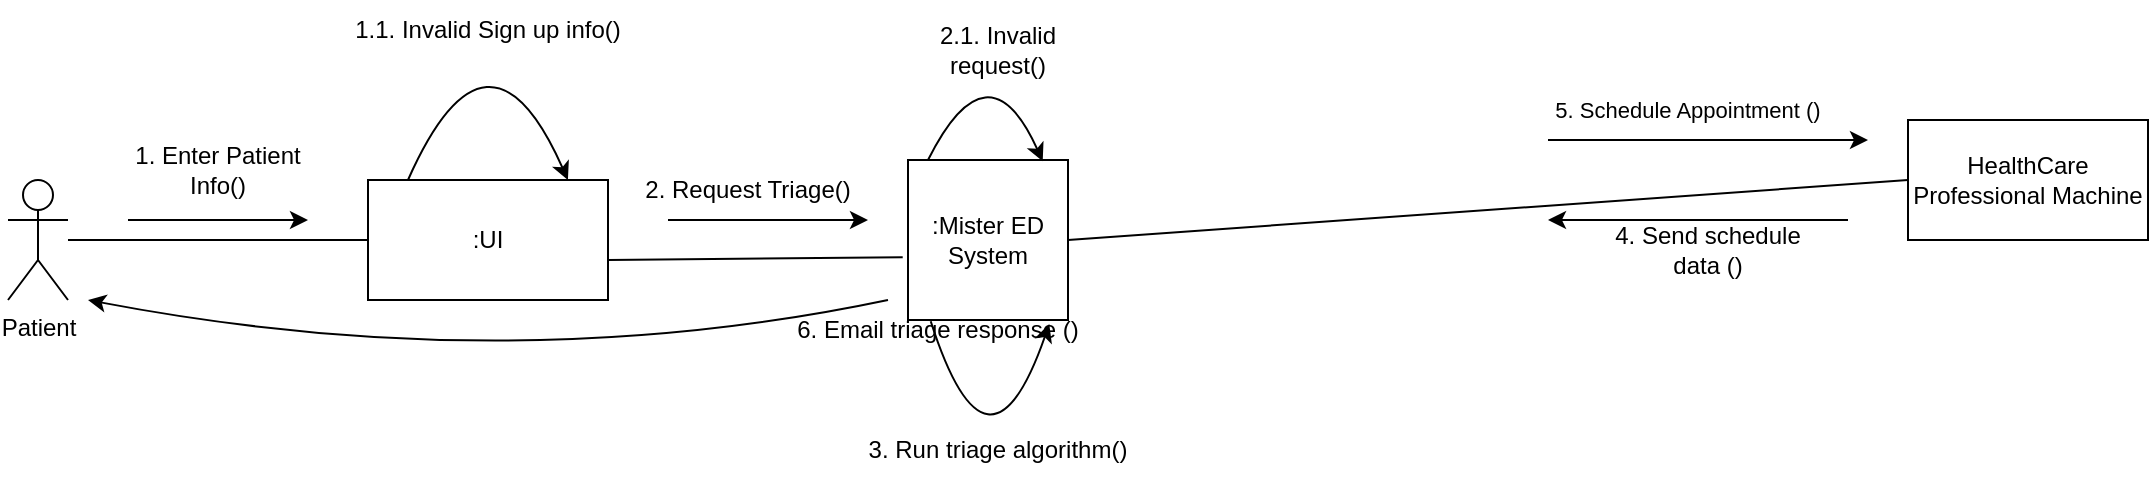 <mxfile version="24.7.17">
  <diagram name="Page-1" id="TVXYd4DqbVSWxKjauSj4">
    <mxGraphModel dx="934" dy="539" grid="1" gridSize="10" guides="1" tooltips="1" connect="1" arrows="1" fold="1" page="1" pageScale="1" pageWidth="850" pageHeight="1100" background="#FFFFFF" math="0" shadow="0">
      <root>
        <mxCell id="0" />
        <mxCell id="1" parent="0" />
        <mxCell id="E7HtelMShyUas9rmYbfo-1" value="Patient" style="shape=umlActor;verticalLabelPosition=bottom;verticalAlign=top;html=1;outlineConnect=0;" parent="1" vertex="1">
          <mxGeometry x="40" y="200" width="30" height="60" as="geometry" />
        </mxCell>
        <mxCell id="E7HtelMShyUas9rmYbfo-3" value=":UI" style="rounded=0;whiteSpace=wrap;html=1;" parent="1" vertex="1">
          <mxGeometry x="220" y="200" width="120" height="60" as="geometry" />
        </mxCell>
        <mxCell id="E7HtelMShyUas9rmYbfo-8" value="" style="endArrow=classic;html=1;rounded=0;curved=1;entryX=0.833;entryY=0;entryDx=0;entryDy=0;entryPerimeter=0;" parent="1" target="E7HtelMShyUas9rmYbfo-3" edge="1">
          <mxGeometry width="50" height="50" relative="1" as="geometry">
            <mxPoint x="240" y="200" as="sourcePoint" />
            <mxPoint x="250" y="90" as="targetPoint" />
            <Array as="points">
              <mxPoint x="280" y="110" />
            </Array>
          </mxGeometry>
        </mxCell>
        <mxCell id="E7HtelMShyUas9rmYbfo-9" value="1.1. Invalid Sign up info()" style="text;html=1;align=center;verticalAlign=middle;whiteSpace=wrap;rounded=0;" parent="1" vertex="1">
          <mxGeometry x="210" y="110" width="140" height="30" as="geometry" />
        </mxCell>
        <mxCell id="E7HtelMShyUas9rmYbfo-13" value=":Mister ED System" style="whiteSpace=wrap;html=1;aspect=fixed;" parent="1" vertex="1">
          <mxGeometry x="490" y="190" width="80" height="80" as="geometry" />
        </mxCell>
        <mxCell id="E7HtelMShyUas9rmYbfo-14" value="" style="endArrow=classic;html=1;rounded=0;curved=1;entryX=0.842;entryY=0.008;entryDx=0;entryDy=0;entryPerimeter=0;" parent="1" target="E7HtelMShyUas9rmYbfo-13" edge="1">
          <mxGeometry width="50" height="50" relative="1" as="geometry">
            <mxPoint x="500" y="190" as="sourcePoint" />
            <mxPoint x="550" y="140" as="targetPoint" />
            <Array as="points">
              <mxPoint x="530" y="130" />
            </Array>
          </mxGeometry>
        </mxCell>
        <mxCell id="E7HtelMShyUas9rmYbfo-17" value="2.1. Invalid request()" style="text;html=1;align=center;verticalAlign=middle;whiteSpace=wrap;rounded=0;" parent="1" vertex="1">
          <mxGeometry x="490" y="120" width="90" height="30" as="geometry" />
        </mxCell>
        <mxCell id="E7HtelMShyUas9rmYbfo-19" value="" style="endArrow=classic;html=1;rounded=0;exitX=0.142;exitY=1.008;exitDx=0;exitDy=0;curved=1;entryX=0.883;entryY=1.025;entryDx=0;entryDy=0;entryPerimeter=0;exitPerimeter=0;" parent="1" source="E7HtelMShyUas9rmYbfo-13" target="E7HtelMShyUas9rmYbfo-13" edge="1">
          <mxGeometry width="50" height="50" relative="1" as="geometry">
            <mxPoint x="530" y="320" as="sourcePoint" />
            <mxPoint x="570" y="280" as="targetPoint" />
            <Array as="points">
              <mxPoint x="530" y="360" />
            </Array>
          </mxGeometry>
        </mxCell>
        <mxCell id="E7HtelMShyUas9rmYbfo-20" value="3. Run triage algorithm()" style="text;html=1;align=center;verticalAlign=middle;whiteSpace=wrap;rounded=0;" parent="1" vertex="1">
          <mxGeometry x="450" y="320" width="170" height="30" as="geometry" />
        </mxCell>
        <mxCell id="E7HtelMShyUas9rmYbfo-35" value="" style="endArrow=none;html=1;rounded=0;entryX=-0.033;entryY=0.608;entryDx=0;entryDy=0;entryPerimeter=0;" parent="1" target="E7HtelMShyUas9rmYbfo-13" edge="1">
          <mxGeometry width="50" height="50" relative="1" as="geometry">
            <mxPoint x="340" y="240" as="sourcePoint" />
            <mxPoint x="390" y="190" as="targetPoint" />
          </mxGeometry>
        </mxCell>
        <mxCell id="E7HtelMShyUas9rmYbfo-36" value="2. Request Triage()" style="text;html=1;align=center;verticalAlign=middle;whiteSpace=wrap;rounded=0;" parent="1" vertex="1">
          <mxGeometry x="350" y="190" width="120" height="30" as="geometry" />
        </mxCell>
        <mxCell id="E7HtelMShyUas9rmYbfo-37" value="" style="endArrow=classic;html=1;rounded=0;" parent="1" edge="1">
          <mxGeometry width="50" height="50" relative="1" as="geometry">
            <mxPoint x="370" y="220" as="sourcePoint" />
            <mxPoint x="470" y="220" as="targetPoint" />
          </mxGeometry>
        </mxCell>
        <mxCell id="E7HtelMShyUas9rmYbfo-38" value="" style="endArrow=classic;html=1;rounded=0;curved=1;" parent="1" edge="1">
          <mxGeometry width="50" height="50" relative="1" as="geometry">
            <mxPoint x="480" y="260" as="sourcePoint" />
            <mxPoint x="80" y="260" as="targetPoint" />
            <Array as="points">
              <mxPoint x="290" y="300" />
            </Array>
          </mxGeometry>
        </mxCell>
        <mxCell id="E7HtelMShyUas9rmYbfo-42" value="" style="endArrow=none;html=1;rounded=0;entryX=0;entryY=0.5;entryDx=0;entryDy=0;" parent="1" source="E7HtelMShyUas9rmYbfo-1" target="E7HtelMShyUas9rmYbfo-3" edge="1">
          <mxGeometry width="50" height="50" relative="1" as="geometry">
            <mxPoint x="270" y="260" as="sourcePoint" />
            <mxPoint x="320" y="210" as="targetPoint" />
          </mxGeometry>
        </mxCell>
        <mxCell id="E7HtelMShyUas9rmYbfo-43" value="" style="endArrow=classic;html=1;rounded=0;" parent="1" edge="1">
          <mxGeometry width="50" height="50" relative="1" as="geometry">
            <mxPoint x="100" y="220" as="sourcePoint" />
            <mxPoint x="190" y="220" as="targetPoint" />
          </mxGeometry>
        </mxCell>
        <mxCell id="E7HtelMShyUas9rmYbfo-45" value="1. Enter Patient Info()" style="text;html=1;align=center;verticalAlign=middle;whiteSpace=wrap;rounded=0;" parent="1" vertex="1">
          <mxGeometry x="100" y="180" width="90" height="30" as="geometry" />
        </mxCell>
        <mxCell id="fuq9UqZBYdQqr-HVW3kC-2" value="6. Email triage response ()" style="text;html=1;align=center;verticalAlign=middle;whiteSpace=wrap;rounded=0;" vertex="1" parent="1">
          <mxGeometry x="430" y="260" width="150" height="30" as="geometry" />
        </mxCell>
        <mxCell id="fuq9UqZBYdQqr-HVW3kC-15" value="HealthCare Professional Machine" style="rounded=0;whiteSpace=wrap;html=1;" vertex="1" parent="1">
          <mxGeometry x="990" y="170" width="120" height="60" as="geometry" />
        </mxCell>
        <mxCell id="fuq9UqZBYdQqr-HVW3kC-20" value="" style="endArrow=none;html=1;rounded=0;entryX=0;entryY=0.5;entryDx=0;entryDy=0;exitX=1;exitY=0.5;exitDx=0;exitDy=0;" edge="1" parent="1" source="E7HtelMShyUas9rmYbfo-13" target="fuq9UqZBYdQqr-HVW3kC-15">
          <mxGeometry width="50" height="50" relative="1" as="geometry">
            <mxPoint x="810" y="320" as="sourcePoint" />
            <mxPoint x="860" y="270" as="targetPoint" />
          </mxGeometry>
        </mxCell>
        <mxCell id="fuq9UqZBYdQqr-HVW3kC-21" value="&lt;span style=&quot;font-size: 11px; text-wrap: nowrap; background-color: rgb(255, 255, 255);&quot;&gt;5. Schedule Appointment ()&lt;/span&gt;" style="text;html=1;align=center;verticalAlign=middle;whiteSpace=wrap;rounded=0;rotation=0;" vertex="1" parent="1">
          <mxGeometry x="840" y="150" width="80" height="30" as="geometry" />
        </mxCell>
        <mxCell id="fuq9UqZBYdQqr-HVW3kC-22" value="" style="endArrow=classic;html=1;rounded=0;" edge="1" parent="1">
          <mxGeometry width="50" height="50" relative="1" as="geometry">
            <mxPoint x="810" y="180" as="sourcePoint" />
            <mxPoint x="970" y="180" as="targetPoint" />
          </mxGeometry>
        </mxCell>
        <mxCell id="fuq9UqZBYdQqr-HVW3kC-25" value="" style="endArrow=classic;html=1;rounded=0;" edge="1" parent="1">
          <mxGeometry width="50" height="50" relative="1" as="geometry">
            <mxPoint x="960" y="220" as="sourcePoint" />
            <mxPoint x="810" y="220" as="targetPoint" />
          </mxGeometry>
        </mxCell>
        <mxCell id="fuq9UqZBYdQqr-HVW3kC-26" value="4. Send schedule data ()" style="text;html=1;align=center;verticalAlign=middle;whiteSpace=wrap;rounded=0;" vertex="1" parent="1">
          <mxGeometry x="830" y="220" width="120" height="30" as="geometry" />
        </mxCell>
      </root>
    </mxGraphModel>
  </diagram>
</mxfile>
